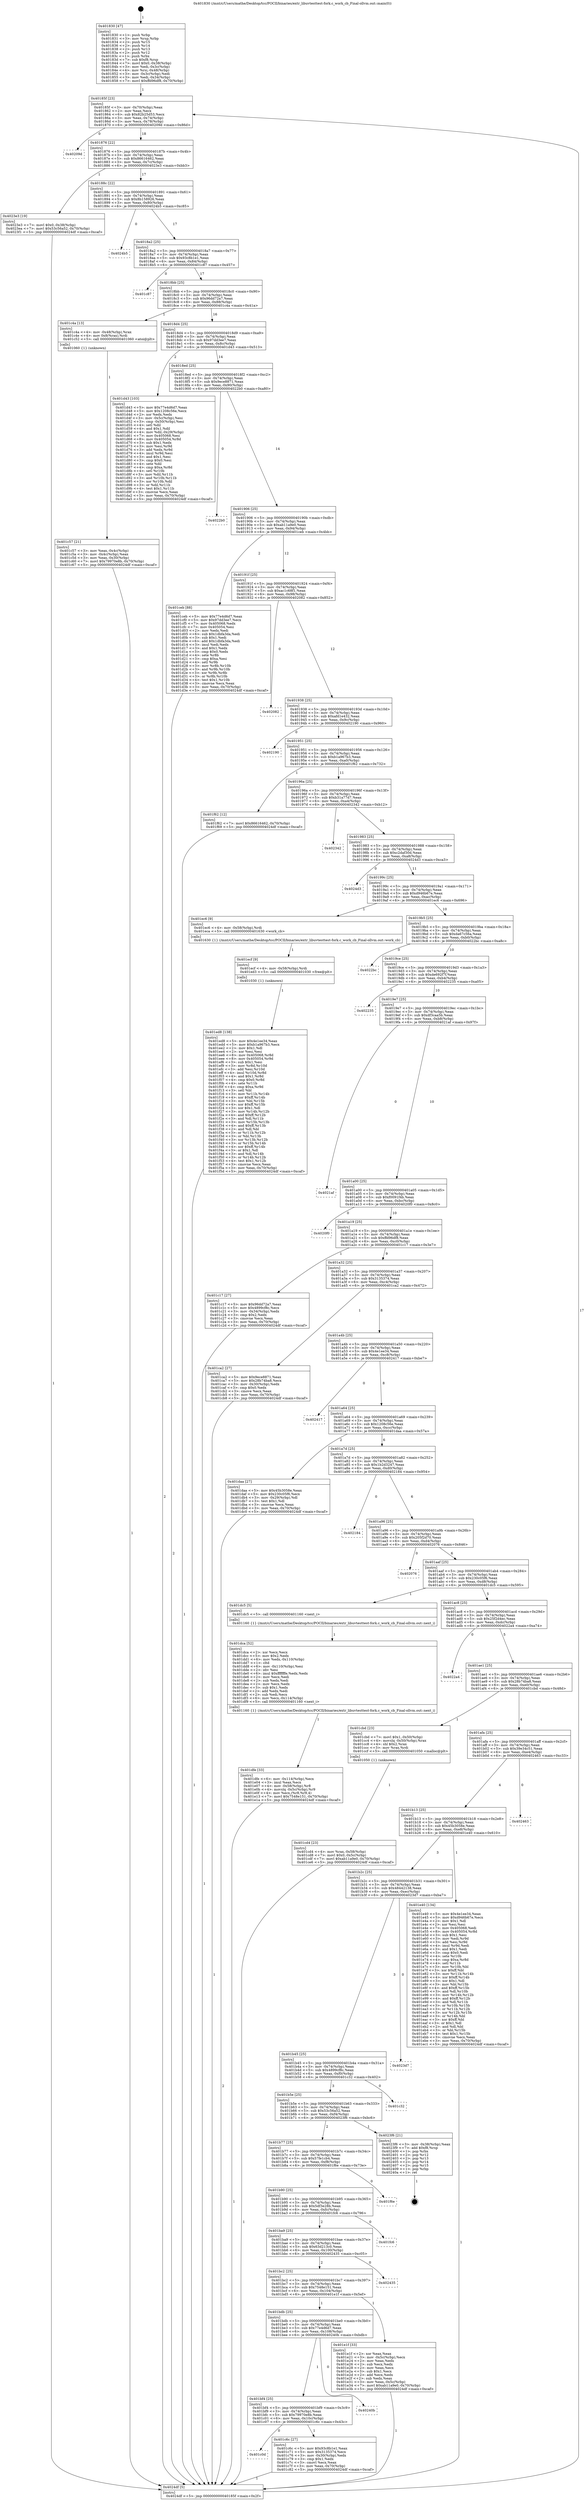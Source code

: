 digraph "0x401830" {
  label = "0x401830 (/mnt/c/Users/mathe/Desktop/tcc/POCII/binaries/extr_libuvtesttest-fork.c_work_cb_Final-ollvm.out::main(0))"
  labelloc = "t"
  node[shape=record]

  Entry [label="",width=0.3,height=0.3,shape=circle,fillcolor=black,style=filled]
  "0x40185f" [label="{
     0x40185f [23]\l
     | [instrs]\l
     &nbsp;&nbsp;0x40185f \<+3\>: mov -0x70(%rbp),%eax\l
     &nbsp;&nbsp;0x401862 \<+2\>: mov %eax,%ecx\l
     &nbsp;&nbsp;0x401864 \<+6\>: sub $0x82b25d53,%ecx\l
     &nbsp;&nbsp;0x40186a \<+3\>: mov %eax,-0x74(%rbp)\l
     &nbsp;&nbsp;0x40186d \<+3\>: mov %ecx,-0x78(%rbp)\l
     &nbsp;&nbsp;0x401870 \<+6\>: je 000000000040209d \<main+0x86d\>\l
  }"]
  "0x40209d" [label="{
     0x40209d\l
  }", style=dashed]
  "0x401876" [label="{
     0x401876 [22]\l
     | [instrs]\l
     &nbsp;&nbsp;0x401876 \<+5\>: jmp 000000000040187b \<main+0x4b\>\l
     &nbsp;&nbsp;0x40187b \<+3\>: mov -0x74(%rbp),%eax\l
     &nbsp;&nbsp;0x40187e \<+5\>: sub $0x86616462,%eax\l
     &nbsp;&nbsp;0x401883 \<+3\>: mov %eax,-0x7c(%rbp)\l
     &nbsp;&nbsp;0x401886 \<+6\>: je 00000000004023e3 \<main+0xbb3\>\l
  }"]
  Exit [label="",width=0.3,height=0.3,shape=circle,fillcolor=black,style=filled,peripheries=2]
  "0x4023e3" [label="{
     0x4023e3 [19]\l
     | [instrs]\l
     &nbsp;&nbsp;0x4023e3 \<+7\>: movl $0x0,-0x38(%rbp)\l
     &nbsp;&nbsp;0x4023ea \<+7\>: movl $0x53c56a52,-0x70(%rbp)\l
     &nbsp;&nbsp;0x4023f1 \<+5\>: jmp 00000000004024df \<main+0xcaf\>\l
  }"]
  "0x40188c" [label="{
     0x40188c [22]\l
     | [instrs]\l
     &nbsp;&nbsp;0x40188c \<+5\>: jmp 0000000000401891 \<main+0x61\>\l
     &nbsp;&nbsp;0x401891 \<+3\>: mov -0x74(%rbp),%eax\l
     &nbsp;&nbsp;0x401894 \<+5\>: sub $0x8b158926,%eax\l
     &nbsp;&nbsp;0x401899 \<+3\>: mov %eax,-0x80(%rbp)\l
     &nbsp;&nbsp;0x40189c \<+6\>: je 00000000004024b5 \<main+0xc85\>\l
  }"]
  "0x401ed8" [label="{
     0x401ed8 [138]\l
     | [instrs]\l
     &nbsp;&nbsp;0x401ed8 \<+5\>: mov $0x4e1ee34,%eax\l
     &nbsp;&nbsp;0x401edd \<+5\>: mov $0xb1a967b3,%ecx\l
     &nbsp;&nbsp;0x401ee2 \<+2\>: mov $0x1,%dl\l
     &nbsp;&nbsp;0x401ee4 \<+2\>: xor %esi,%esi\l
     &nbsp;&nbsp;0x401ee6 \<+8\>: mov 0x405068,%r8d\l
     &nbsp;&nbsp;0x401eee \<+8\>: mov 0x405054,%r9d\l
     &nbsp;&nbsp;0x401ef6 \<+3\>: sub $0x1,%esi\l
     &nbsp;&nbsp;0x401ef9 \<+3\>: mov %r8d,%r10d\l
     &nbsp;&nbsp;0x401efc \<+3\>: add %esi,%r10d\l
     &nbsp;&nbsp;0x401eff \<+4\>: imul %r10d,%r8d\l
     &nbsp;&nbsp;0x401f03 \<+4\>: and $0x1,%r8d\l
     &nbsp;&nbsp;0x401f07 \<+4\>: cmp $0x0,%r8d\l
     &nbsp;&nbsp;0x401f0b \<+4\>: sete %r11b\l
     &nbsp;&nbsp;0x401f0f \<+4\>: cmp $0xa,%r9d\l
     &nbsp;&nbsp;0x401f13 \<+3\>: setl %bl\l
     &nbsp;&nbsp;0x401f16 \<+3\>: mov %r11b,%r14b\l
     &nbsp;&nbsp;0x401f19 \<+4\>: xor $0xff,%r14b\l
     &nbsp;&nbsp;0x401f1d \<+3\>: mov %bl,%r15b\l
     &nbsp;&nbsp;0x401f20 \<+4\>: xor $0xff,%r15b\l
     &nbsp;&nbsp;0x401f24 \<+3\>: xor $0x1,%dl\l
     &nbsp;&nbsp;0x401f27 \<+3\>: mov %r14b,%r12b\l
     &nbsp;&nbsp;0x401f2a \<+4\>: and $0xff,%r12b\l
     &nbsp;&nbsp;0x401f2e \<+3\>: and %dl,%r11b\l
     &nbsp;&nbsp;0x401f31 \<+3\>: mov %r15b,%r13b\l
     &nbsp;&nbsp;0x401f34 \<+4\>: and $0xff,%r13b\l
     &nbsp;&nbsp;0x401f38 \<+2\>: and %dl,%bl\l
     &nbsp;&nbsp;0x401f3a \<+3\>: or %r11b,%r12b\l
     &nbsp;&nbsp;0x401f3d \<+3\>: or %bl,%r13b\l
     &nbsp;&nbsp;0x401f40 \<+3\>: xor %r13b,%r12b\l
     &nbsp;&nbsp;0x401f43 \<+3\>: or %r15b,%r14b\l
     &nbsp;&nbsp;0x401f46 \<+4\>: xor $0xff,%r14b\l
     &nbsp;&nbsp;0x401f4a \<+3\>: or $0x1,%dl\l
     &nbsp;&nbsp;0x401f4d \<+3\>: and %dl,%r14b\l
     &nbsp;&nbsp;0x401f50 \<+3\>: or %r14b,%r12b\l
     &nbsp;&nbsp;0x401f53 \<+4\>: test $0x1,%r12b\l
     &nbsp;&nbsp;0x401f57 \<+3\>: cmovne %ecx,%eax\l
     &nbsp;&nbsp;0x401f5a \<+3\>: mov %eax,-0x70(%rbp)\l
     &nbsp;&nbsp;0x401f5d \<+5\>: jmp 00000000004024df \<main+0xcaf\>\l
  }"]
  "0x4024b5" [label="{
     0x4024b5\l
  }", style=dashed]
  "0x4018a2" [label="{
     0x4018a2 [25]\l
     | [instrs]\l
     &nbsp;&nbsp;0x4018a2 \<+5\>: jmp 00000000004018a7 \<main+0x77\>\l
     &nbsp;&nbsp;0x4018a7 \<+3\>: mov -0x74(%rbp),%eax\l
     &nbsp;&nbsp;0x4018aa \<+5\>: sub $0x93c8b1e1,%eax\l
     &nbsp;&nbsp;0x4018af \<+6\>: mov %eax,-0x84(%rbp)\l
     &nbsp;&nbsp;0x4018b5 \<+6\>: je 0000000000401c87 \<main+0x457\>\l
  }"]
  "0x401ecf" [label="{
     0x401ecf [9]\l
     | [instrs]\l
     &nbsp;&nbsp;0x401ecf \<+4\>: mov -0x58(%rbp),%rdi\l
     &nbsp;&nbsp;0x401ed3 \<+5\>: call 0000000000401030 \<free@plt\>\l
     | [calls]\l
     &nbsp;&nbsp;0x401030 \{1\} (unknown)\l
  }"]
  "0x401c87" [label="{
     0x401c87\l
  }", style=dashed]
  "0x4018bb" [label="{
     0x4018bb [25]\l
     | [instrs]\l
     &nbsp;&nbsp;0x4018bb \<+5\>: jmp 00000000004018c0 \<main+0x90\>\l
     &nbsp;&nbsp;0x4018c0 \<+3\>: mov -0x74(%rbp),%eax\l
     &nbsp;&nbsp;0x4018c3 \<+5\>: sub $0x96dd72a7,%eax\l
     &nbsp;&nbsp;0x4018c8 \<+6\>: mov %eax,-0x88(%rbp)\l
     &nbsp;&nbsp;0x4018ce \<+6\>: je 0000000000401c4a \<main+0x41a\>\l
  }"]
  "0x401dfe" [label="{
     0x401dfe [33]\l
     | [instrs]\l
     &nbsp;&nbsp;0x401dfe \<+6\>: mov -0x114(%rbp),%ecx\l
     &nbsp;&nbsp;0x401e04 \<+3\>: imul %eax,%ecx\l
     &nbsp;&nbsp;0x401e07 \<+4\>: mov -0x58(%rbp),%r8\l
     &nbsp;&nbsp;0x401e0b \<+4\>: movslq -0x5c(%rbp),%r9\l
     &nbsp;&nbsp;0x401e0f \<+4\>: mov %ecx,(%r8,%r9,4)\l
     &nbsp;&nbsp;0x401e13 \<+7\>: movl $0x7548e151,-0x70(%rbp)\l
     &nbsp;&nbsp;0x401e1a \<+5\>: jmp 00000000004024df \<main+0xcaf\>\l
  }"]
  "0x401c4a" [label="{
     0x401c4a [13]\l
     | [instrs]\l
     &nbsp;&nbsp;0x401c4a \<+4\>: mov -0x48(%rbp),%rax\l
     &nbsp;&nbsp;0x401c4e \<+4\>: mov 0x8(%rax),%rdi\l
     &nbsp;&nbsp;0x401c52 \<+5\>: call 0000000000401060 \<atoi@plt\>\l
     | [calls]\l
     &nbsp;&nbsp;0x401060 \{1\} (unknown)\l
  }"]
  "0x4018d4" [label="{
     0x4018d4 [25]\l
     | [instrs]\l
     &nbsp;&nbsp;0x4018d4 \<+5\>: jmp 00000000004018d9 \<main+0xa9\>\l
     &nbsp;&nbsp;0x4018d9 \<+3\>: mov -0x74(%rbp),%eax\l
     &nbsp;&nbsp;0x4018dc \<+5\>: sub $0x97dd3ee7,%eax\l
     &nbsp;&nbsp;0x4018e1 \<+6\>: mov %eax,-0x8c(%rbp)\l
     &nbsp;&nbsp;0x4018e7 \<+6\>: je 0000000000401d43 \<main+0x513\>\l
  }"]
  "0x401dca" [label="{
     0x401dca [52]\l
     | [instrs]\l
     &nbsp;&nbsp;0x401dca \<+2\>: xor %ecx,%ecx\l
     &nbsp;&nbsp;0x401dcc \<+5\>: mov $0x2,%edx\l
     &nbsp;&nbsp;0x401dd1 \<+6\>: mov %edx,-0x110(%rbp)\l
     &nbsp;&nbsp;0x401dd7 \<+1\>: cltd\l
     &nbsp;&nbsp;0x401dd8 \<+6\>: mov -0x110(%rbp),%esi\l
     &nbsp;&nbsp;0x401dde \<+2\>: idiv %esi\l
     &nbsp;&nbsp;0x401de0 \<+6\>: imul $0xfffffffe,%edx,%edx\l
     &nbsp;&nbsp;0x401de6 \<+2\>: mov %ecx,%edi\l
     &nbsp;&nbsp;0x401de8 \<+2\>: sub %edx,%edi\l
     &nbsp;&nbsp;0x401dea \<+2\>: mov %ecx,%edx\l
     &nbsp;&nbsp;0x401dec \<+3\>: sub $0x1,%edx\l
     &nbsp;&nbsp;0x401def \<+2\>: add %edx,%edi\l
     &nbsp;&nbsp;0x401df1 \<+2\>: sub %edi,%ecx\l
     &nbsp;&nbsp;0x401df3 \<+6\>: mov %ecx,-0x114(%rbp)\l
     &nbsp;&nbsp;0x401df9 \<+5\>: call 0000000000401160 \<next_i\>\l
     | [calls]\l
     &nbsp;&nbsp;0x401160 \{1\} (/mnt/c/Users/mathe/Desktop/tcc/POCII/binaries/extr_libuvtesttest-fork.c_work_cb_Final-ollvm.out::next_i)\l
  }"]
  "0x401d43" [label="{
     0x401d43 [103]\l
     | [instrs]\l
     &nbsp;&nbsp;0x401d43 \<+5\>: mov $0x77e4d6d7,%eax\l
     &nbsp;&nbsp;0x401d48 \<+5\>: mov $0x1208c56e,%ecx\l
     &nbsp;&nbsp;0x401d4d \<+2\>: xor %edx,%edx\l
     &nbsp;&nbsp;0x401d4f \<+3\>: mov -0x5c(%rbp),%esi\l
     &nbsp;&nbsp;0x401d52 \<+3\>: cmp -0x50(%rbp),%esi\l
     &nbsp;&nbsp;0x401d55 \<+4\>: setl %dil\l
     &nbsp;&nbsp;0x401d59 \<+4\>: and $0x1,%dil\l
     &nbsp;&nbsp;0x401d5d \<+4\>: mov %dil,-0x29(%rbp)\l
     &nbsp;&nbsp;0x401d61 \<+7\>: mov 0x405068,%esi\l
     &nbsp;&nbsp;0x401d68 \<+8\>: mov 0x405054,%r8d\l
     &nbsp;&nbsp;0x401d70 \<+3\>: sub $0x1,%edx\l
     &nbsp;&nbsp;0x401d73 \<+3\>: mov %esi,%r9d\l
     &nbsp;&nbsp;0x401d76 \<+3\>: add %edx,%r9d\l
     &nbsp;&nbsp;0x401d79 \<+4\>: imul %r9d,%esi\l
     &nbsp;&nbsp;0x401d7d \<+3\>: and $0x1,%esi\l
     &nbsp;&nbsp;0x401d80 \<+3\>: cmp $0x0,%esi\l
     &nbsp;&nbsp;0x401d83 \<+4\>: sete %dil\l
     &nbsp;&nbsp;0x401d87 \<+4\>: cmp $0xa,%r8d\l
     &nbsp;&nbsp;0x401d8b \<+4\>: setl %r10b\l
     &nbsp;&nbsp;0x401d8f \<+3\>: mov %dil,%r11b\l
     &nbsp;&nbsp;0x401d92 \<+3\>: and %r10b,%r11b\l
     &nbsp;&nbsp;0x401d95 \<+3\>: xor %r10b,%dil\l
     &nbsp;&nbsp;0x401d98 \<+3\>: or %dil,%r11b\l
     &nbsp;&nbsp;0x401d9b \<+4\>: test $0x1,%r11b\l
     &nbsp;&nbsp;0x401d9f \<+3\>: cmovne %ecx,%eax\l
     &nbsp;&nbsp;0x401da2 \<+3\>: mov %eax,-0x70(%rbp)\l
     &nbsp;&nbsp;0x401da5 \<+5\>: jmp 00000000004024df \<main+0xcaf\>\l
  }"]
  "0x4018ed" [label="{
     0x4018ed [25]\l
     | [instrs]\l
     &nbsp;&nbsp;0x4018ed \<+5\>: jmp 00000000004018f2 \<main+0xc2\>\l
     &nbsp;&nbsp;0x4018f2 \<+3\>: mov -0x74(%rbp),%eax\l
     &nbsp;&nbsp;0x4018f5 \<+5\>: sub $0x9ece8871,%eax\l
     &nbsp;&nbsp;0x4018fa \<+6\>: mov %eax,-0x90(%rbp)\l
     &nbsp;&nbsp;0x401900 \<+6\>: je 00000000004022b0 \<main+0xa80\>\l
  }"]
  "0x401cd4" [label="{
     0x401cd4 [23]\l
     | [instrs]\l
     &nbsp;&nbsp;0x401cd4 \<+4\>: mov %rax,-0x58(%rbp)\l
     &nbsp;&nbsp;0x401cd8 \<+7\>: movl $0x0,-0x5c(%rbp)\l
     &nbsp;&nbsp;0x401cdf \<+7\>: movl $0xab11a9e0,-0x70(%rbp)\l
     &nbsp;&nbsp;0x401ce6 \<+5\>: jmp 00000000004024df \<main+0xcaf\>\l
  }"]
  "0x4022b0" [label="{
     0x4022b0\l
  }", style=dashed]
  "0x401906" [label="{
     0x401906 [25]\l
     | [instrs]\l
     &nbsp;&nbsp;0x401906 \<+5\>: jmp 000000000040190b \<main+0xdb\>\l
     &nbsp;&nbsp;0x40190b \<+3\>: mov -0x74(%rbp),%eax\l
     &nbsp;&nbsp;0x40190e \<+5\>: sub $0xab11a9e0,%eax\l
     &nbsp;&nbsp;0x401913 \<+6\>: mov %eax,-0x94(%rbp)\l
     &nbsp;&nbsp;0x401919 \<+6\>: je 0000000000401ceb \<main+0x4bb\>\l
  }"]
  "0x401c0d" [label="{
     0x401c0d\l
  }", style=dashed]
  "0x401ceb" [label="{
     0x401ceb [88]\l
     | [instrs]\l
     &nbsp;&nbsp;0x401ceb \<+5\>: mov $0x77e4d6d7,%eax\l
     &nbsp;&nbsp;0x401cf0 \<+5\>: mov $0x97dd3ee7,%ecx\l
     &nbsp;&nbsp;0x401cf5 \<+7\>: mov 0x405068,%edx\l
     &nbsp;&nbsp;0x401cfc \<+7\>: mov 0x405054,%esi\l
     &nbsp;&nbsp;0x401d03 \<+2\>: mov %edx,%edi\l
     &nbsp;&nbsp;0x401d05 \<+6\>: sub $0x1dbfa3da,%edi\l
     &nbsp;&nbsp;0x401d0b \<+3\>: sub $0x1,%edi\l
     &nbsp;&nbsp;0x401d0e \<+6\>: add $0x1dbfa3da,%edi\l
     &nbsp;&nbsp;0x401d14 \<+3\>: imul %edi,%edx\l
     &nbsp;&nbsp;0x401d17 \<+3\>: and $0x1,%edx\l
     &nbsp;&nbsp;0x401d1a \<+3\>: cmp $0x0,%edx\l
     &nbsp;&nbsp;0x401d1d \<+4\>: sete %r8b\l
     &nbsp;&nbsp;0x401d21 \<+3\>: cmp $0xa,%esi\l
     &nbsp;&nbsp;0x401d24 \<+4\>: setl %r9b\l
     &nbsp;&nbsp;0x401d28 \<+3\>: mov %r8b,%r10b\l
     &nbsp;&nbsp;0x401d2b \<+3\>: and %r9b,%r10b\l
     &nbsp;&nbsp;0x401d2e \<+3\>: xor %r9b,%r8b\l
     &nbsp;&nbsp;0x401d31 \<+3\>: or %r8b,%r10b\l
     &nbsp;&nbsp;0x401d34 \<+4\>: test $0x1,%r10b\l
     &nbsp;&nbsp;0x401d38 \<+3\>: cmovne %ecx,%eax\l
     &nbsp;&nbsp;0x401d3b \<+3\>: mov %eax,-0x70(%rbp)\l
     &nbsp;&nbsp;0x401d3e \<+5\>: jmp 00000000004024df \<main+0xcaf\>\l
  }"]
  "0x40191f" [label="{
     0x40191f [25]\l
     | [instrs]\l
     &nbsp;&nbsp;0x40191f \<+5\>: jmp 0000000000401924 \<main+0xf4\>\l
     &nbsp;&nbsp;0x401924 \<+3\>: mov -0x74(%rbp),%eax\l
     &nbsp;&nbsp;0x401927 \<+5\>: sub $0xac1c68f1,%eax\l
     &nbsp;&nbsp;0x40192c \<+6\>: mov %eax,-0x98(%rbp)\l
     &nbsp;&nbsp;0x401932 \<+6\>: je 0000000000402082 \<main+0x852\>\l
  }"]
  "0x401c6c" [label="{
     0x401c6c [27]\l
     | [instrs]\l
     &nbsp;&nbsp;0x401c6c \<+5\>: mov $0x93c8b1e1,%eax\l
     &nbsp;&nbsp;0x401c71 \<+5\>: mov $0x3135374,%ecx\l
     &nbsp;&nbsp;0x401c76 \<+3\>: mov -0x30(%rbp),%edx\l
     &nbsp;&nbsp;0x401c79 \<+3\>: cmp $0x1,%edx\l
     &nbsp;&nbsp;0x401c7c \<+3\>: cmovl %ecx,%eax\l
     &nbsp;&nbsp;0x401c7f \<+3\>: mov %eax,-0x70(%rbp)\l
     &nbsp;&nbsp;0x401c82 \<+5\>: jmp 00000000004024df \<main+0xcaf\>\l
  }"]
  "0x402082" [label="{
     0x402082\l
  }", style=dashed]
  "0x401938" [label="{
     0x401938 [25]\l
     | [instrs]\l
     &nbsp;&nbsp;0x401938 \<+5\>: jmp 000000000040193d \<main+0x10d\>\l
     &nbsp;&nbsp;0x40193d \<+3\>: mov -0x74(%rbp),%eax\l
     &nbsp;&nbsp;0x401940 \<+5\>: sub $0xafd1e432,%eax\l
     &nbsp;&nbsp;0x401945 \<+6\>: mov %eax,-0x9c(%rbp)\l
     &nbsp;&nbsp;0x40194b \<+6\>: je 0000000000402190 \<main+0x960\>\l
  }"]
  "0x401bf4" [label="{
     0x401bf4 [25]\l
     | [instrs]\l
     &nbsp;&nbsp;0x401bf4 \<+5\>: jmp 0000000000401bf9 \<main+0x3c9\>\l
     &nbsp;&nbsp;0x401bf9 \<+3\>: mov -0x74(%rbp),%eax\l
     &nbsp;&nbsp;0x401bfc \<+5\>: sub $0x79970e8b,%eax\l
     &nbsp;&nbsp;0x401c01 \<+6\>: mov %eax,-0x10c(%rbp)\l
     &nbsp;&nbsp;0x401c07 \<+6\>: je 0000000000401c6c \<main+0x43c\>\l
  }"]
  "0x402190" [label="{
     0x402190\l
  }", style=dashed]
  "0x401951" [label="{
     0x401951 [25]\l
     | [instrs]\l
     &nbsp;&nbsp;0x401951 \<+5\>: jmp 0000000000401956 \<main+0x126\>\l
     &nbsp;&nbsp;0x401956 \<+3\>: mov -0x74(%rbp),%eax\l
     &nbsp;&nbsp;0x401959 \<+5\>: sub $0xb1a967b3,%eax\l
     &nbsp;&nbsp;0x40195e \<+6\>: mov %eax,-0xa0(%rbp)\l
     &nbsp;&nbsp;0x401964 \<+6\>: je 0000000000401f62 \<main+0x732\>\l
  }"]
  "0x40240b" [label="{
     0x40240b\l
  }", style=dashed]
  "0x401f62" [label="{
     0x401f62 [12]\l
     | [instrs]\l
     &nbsp;&nbsp;0x401f62 \<+7\>: movl $0x86616462,-0x70(%rbp)\l
     &nbsp;&nbsp;0x401f69 \<+5\>: jmp 00000000004024df \<main+0xcaf\>\l
  }"]
  "0x40196a" [label="{
     0x40196a [25]\l
     | [instrs]\l
     &nbsp;&nbsp;0x40196a \<+5\>: jmp 000000000040196f \<main+0x13f\>\l
     &nbsp;&nbsp;0x40196f \<+3\>: mov -0x74(%rbp),%eax\l
     &nbsp;&nbsp;0x401972 \<+5\>: sub $0xb31a77d7,%eax\l
     &nbsp;&nbsp;0x401977 \<+6\>: mov %eax,-0xa4(%rbp)\l
     &nbsp;&nbsp;0x40197d \<+6\>: je 0000000000402342 \<main+0xb12\>\l
  }"]
  "0x401bdb" [label="{
     0x401bdb [25]\l
     | [instrs]\l
     &nbsp;&nbsp;0x401bdb \<+5\>: jmp 0000000000401be0 \<main+0x3b0\>\l
     &nbsp;&nbsp;0x401be0 \<+3\>: mov -0x74(%rbp),%eax\l
     &nbsp;&nbsp;0x401be3 \<+5\>: sub $0x77e4d6d7,%eax\l
     &nbsp;&nbsp;0x401be8 \<+6\>: mov %eax,-0x108(%rbp)\l
     &nbsp;&nbsp;0x401bee \<+6\>: je 000000000040240b \<main+0xbdb\>\l
  }"]
  "0x402342" [label="{
     0x402342\l
  }", style=dashed]
  "0x401983" [label="{
     0x401983 [25]\l
     | [instrs]\l
     &nbsp;&nbsp;0x401983 \<+5\>: jmp 0000000000401988 \<main+0x158\>\l
     &nbsp;&nbsp;0x401988 \<+3\>: mov -0x74(%rbp),%eax\l
     &nbsp;&nbsp;0x40198b \<+5\>: sub $0xc2daf30d,%eax\l
     &nbsp;&nbsp;0x401990 \<+6\>: mov %eax,-0xa8(%rbp)\l
     &nbsp;&nbsp;0x401996 \<+6\>: je 00000000004024d3 \<main+0xca3\>\l
  }"]
  "0x401e1f" [label="{
     0x401e1f [33]\l
     | [instrs]\l
     &nbsp;&nbsp;0x401e1f \<+2\>: xor %eax,%eax\l
     &nbsp;&nbsp;0x401e21 \<+3\>: mov -0x5c(%rbp),%ecx\l
     &nbsp;&nbsp;0x401e24 \<+2\>: mov %eax,%edx\l
     &nbsp;&nbsp;0x401e26 \<+2\>: sub %ecx,%edx\l
     &nbsp;&nbsp;0x401e28 \<+2\>: mov %eax,%ecx\l
     &nbsp;&nbsp;0x401e2a \<+3\>: sub $0x1,%ecx\l
     &nbsp;&nbsp;0x401e2d \<+2\>: add %ecx,%edx\l
     &nbsp;&nbsp;0x401e2f \<+2\>: sub %edx,%eax\l
     &nbsp;&nbsp;0x401e31 \<+3\>: mov %eax,-0x5c(%rbp)\l
     &nbsp;&nbsp;0x401e34 \<+7\>: movl $0xab11a9e0,-0x70(%rbp)\l
     &nbsp;&nbsp;0x401e3b \<+5\>: jmp 00000000004024df \<main+0xcaf\>\l
  }"]
  "0x4024d3" [label="{
     0x4024d3\l
  }", style=dashed]
  "0x40199c" [label="{
     0x40199c [25]\l
     | [instrs]\l
     &nbsp;&nbsp;0x40199c \<+5\>: jmp 00000000004019a1 \<main+0x171\>\l
     &nbsp;&nbsp;0x4019a1 \<+3\>: mov -0x74(%rbp),%eax\l
     &nbsp;&nbsp;0x4019a4 \<+5\>: sub $0xd946b67e,%eax\l
     &nbsp;&nbsp;0x4019a9 \<+6\>: mov %eax,-0xac(%rbp)\l
     &nbsp;&nbsp;0x4019af \<+6\>: je 0000000000401ec6 \<main+0x696\>\l
  }"]
  "0x401bc2" [label="{
     0x401bc2 [25]\l
     | [instrs]\l
     &nbsp;&nbsp;0x401bc2 \<+5\>: jmp 0000000000401bc7 \<main+0x397\>\l
     &nbsp;&nbsp;0x401bc7 \<+3\>: mov -0x74(%rbp),%eax\l
     &nbsp;&nbsp;0x401bca \<+5\>: sub $0x7548e151,%eax\l
     &nbsp;&nbsp;0x401bcf \<+6\>: mov %eax,-0x104(%rbp)\l
     &nbsp;&nbsp;0x401bd5 \<+6\>: je 0000000000401e1f \<main+0x5ef\>\l
  }"]
  "0x401ec6" [label="{
     0x401ec6 [9]\l
     | [instrs]\l
     &nbsp;&nbsp;0x401ec6 \<+4\>: mov -0x58(%rbp),%rdi\l
     &nbsp;&nbsp;0x401eca \<+5\>: call 0000000000401630 \<work_cb\>\l
     | [calls]\l
     &nbsp;&nbsp;0x401630 \{1\} (/mnt/c/Users/mathe/Desktop/tcc/POCII/binaries/extr_libuvtesttest-fork.c_work_cb_Final-ollvm.out::work_cb)\l
  }"]
  "0x4019b5" [label="{
     0x4019b5 [25]\l
     | [instrs]\l
     &nbsp;&nbsp;0x4019b5 \<+5\>: jmp 00000000004019ba \<main+0x18a\>\l
     &nbsp;&nbsp;0x4019ba \<+3\>: mov -0x74(%rbp),%eax\l
     &nbsp;&nbsp;0x4019bd \<+5\>: sub $0xda67c56a,%eax\l
     &nbsp;&nbsp;0x4019c2 \<+6\>: mov %eax,-0xb0(%rbp)\l
     &nbsp;&nbsp;0x4019c8 \<+6\>: je 00000000004022bc \<main+0xa8c\>\l
  }"]
  "0x402435" [label="{
     0x402435\l
  }", style=dashed]
  "0x4022bc" [label="{
     0x4022bc\l
  }", style=dashed]
  "0x4019ce" [label="{
     0x4019ce [25]\l
     | [instrs]\l
     &nbsp;&nbsp;0x4019ce \<+5\>: jmp 00000000004019d3 \<main+0x1a3\>\l
     &nbsp;&nbsp;0x4019d3 \<+3\>: mov -0x74(%rbp),%eax\l
     &nbsp;&nbsp;0x4019d6 \<+5\>: sub $0xde692f7f,%eax\l
     &nbsp;&nbsp;0x4019db \<+6\>: mov %eax,-0xb4(%rbp)\l
     &nbsp;&nbsp;0x4019e1 \<+6\>: je 0000000000402235 \<main+0xa05\>\l
  }"]
  "0x401ba9" [label="{
     0x401ba9 [25]\l
     | [instrs]\l
     &nbsp;&nbsp;0x401ba9 \<+5\>: jmp 0000000000401bae \<main+0x37e\>\l
     &nbsp;&nbsp;0x401bae \<+3\>: mov -0x74(%rbp),%eax\l
     &nbsp;&nbsp;0x401bb1 \<+5\>: sub $0x63d213c0,%eax\l
     &nbsp;&nbsp;0x401bb6 \<+6\>: mov %eax,-0x100(%rbp)\l
     &nbsp;&nbsp;0x401bbc \<+6\>: je 0000000000402435 \<main+0xc05\>\l
  }"]
  "0x402235" [label="{
     0x402235\l
  }", style=dashed]
  "0x4019e7" [label="{
     0x4019e7 [25]\l
     | [instrs]\l
     &nbsp;&nbsp;0x4019e7 \<+5\>: jmp 00000000004019ec \<main+0x1bc\>\l
     &nbsp;&nbsp;0x4019ec \<+3\>: mov -0x74(%rbp),%eax\l
     &nbsp;&nbsp;0x4019ef \<+5\>: sub $0xdf3caa5b,%eax\l
     &nbsp;&nbsp;0x4019f4 \<+6\>: mov %eax,-0xb8(%rbp)\l
     &nbsp;&nbsp;0x4019fa \<+6\>: je 00000000004021af \<main+0x97f\>\l
  }"]
  "0x401fc6" [label="{
     0x401fc6\l
  }", style=dashed]
  "0x4021af" [label="{
     0x4021af\l
  }", style=dashed]
  "0x401a00" [label="{
     0x401a00 [25]\l
     | [instrs]\l
     &nbsp;&nbsp;0x401a00 \<+5\>: jmp 0000000000401a05 \<main+0x1d5\>\l
     &nbsp;&nbsp;0x401a05 \<+3\>: mov -0x74(%rbp),%eax\l
     &nbsp;&nbsp;0x401a08 \<+5\>: sub $0xf0091f4b,%eax\l
     &nbsp;&nbsp;0x401a0d \<+6\>: mov %eax,-0xbc(%rbp)\l
     &nbsp;&nbsp;0x401a13 \<+6\>: je 00000000004020f0 \<main+0x8c0\>\l
  }"]
  "0x401b90" [label="{
     0x401b90 [25]\l
     | [instrs]\l
     &nbsp;&nbsp;0x401b90 \<+5\>: jmp 0000000000401b95 \<main+0x365\>\l
     &nbsp;&nbsp;0x401b95 \<+3\>: mov -0x74(%rbp),%eax\l
     &nbsp;&nbsp;0x401b98 \<+5\>: sub $0x5df3e28b,%eax\l
     &nbsp;&nbsp;0x401b9d \<+6\>: mov %eax,-0xfc(%rbp)\l
     &nbsp;&nbsp;0x401ba3 \<+6\>: je 0000000000401fc6 \<main+0x796\>\l
  }"]
  "0x4020f0" [label="{
     0x4020f0\l
  }", style=dashed]
  "0x401a19" [label="{
     0x401a19 [25]\l
     | [instrs]\l
     &nbsp;&nbsp;0x401a19 \<+5\>: jmp 0000000000401a1e \<main+0x1ee\>\l
     &nbsp;&nbsp;0x401a1e \<+3\>: mov -0x74(%rbp),%eax\l
     &nbsp;&nbsp;0x401a21 \<+5\>: sub $0xffd96df8,%eax\l
     &nbsp;&nbsp;0x401a26 \<+6\>: mov %eax,-0xc0(%rbp)\l
     &nbsp;&nbsp;0x401a2c \<+6\>: je 0000000000401c17 \<main+0x3e7\>\l
  }"]
  "0x401f6e" [label="{
     0x401f6e\l
  }", style=dashed]
  "0x401c17" [label="{
     0x401c17 [27]\l
     | [instrs]\l
     &nbsp;&nbsp;0x401c17 \<+5\>: mov $0x96dd72a7,%eax\l
     &nbsp;&nbsp;0x401c1c \<+5\>: mov $0x4899cf8c,%ecx\l
     &nbsp;&nbsp;0x401c21 \<+3\>: mov -0x34(%rbp),%edx\l
     &nbsp;&nbsp;0x401c24 \<+3\>: cmp $0x2,%edx\l
     &nbsp;&nbsp;0x401c27 \<+3\>: cmovne %ecx,%eax\l
     &nbsp;&nbsp;0x401c2a \<+3\>: mov %eax,-0x70(%rbp)\l
     &nbsp;&nbsp;0x401c2d \<+5\>: jmp 00000000004024df \<main+0xcaf\>\l
  }"]
  "0x401a32" [label="{
     0x401a32 [25]\l
     | [instrs]\l
     &nbsp;&nbsp;0x401a32 \<+5\>: jmp 0000000000401a37 \<main+0x207\>\l
     &nbsp;&nbsp;0x401a37 \<+3\>: mov -0x74(%rbp),%eax\l
     &nbsp;&nbsp;0x401a3a \<+5\>: sub $0x3135374,%eax\l
     &nbsp;&nbsp;0x401a3f \<+6\>: mov %eax,-0xc4(%rbp)\l
     &nbsp;&nbsp;0x401a45 \<+6\>: je 0000000000401ca2 \<main+0x472\>\l
  }"]
  "0x4024df" [label="{
     0x4024df [5]\l
     | [instrs]\l
     &nbsp;&nbsp;0x4024df \<+5\>: jmp 000000000040185f \<main+0x2f\>\l
  }"]
  "0x401830" [label="{
     0x401830 [47]\l
     | [instrs]\l
     &nbsp;&nbsp;0x401830 \<+1\>: push %rbp\l
     &nbsp;&nbsp;0x401831 \<+3\>: mov %rsp,%rbp\l
     &nbsp;&nbsp;0x401834 \<+2\>: push %r15\l
     &nbsp;&nbsp;0x401836 \<+2\>: push %r14\l
     &nbsp;&nbsp;0x401838 \<+2\>: push %r13\l
     &nbsp;&nbsp;0x40183a \<+2\>: push %r12\l
     &nbsp;&nbsp;0x40183c \<+1\>: push %rbx\l
     &nbsp;&nbsp;0x40183d \<+7\>: sub $0xf8,%rsp\l
     &nbsp;&nbsp;0x401844 \<+7\>: movl $0x0,-0x38(%rbp)\l
     &nbsp;&nbsp;0x40184b \<+3\>: mov %edi,-0x3c(%rbp)\l
     &nbsp;&nbsp;0x40184e \<+4\>: mov %rsi,-0x48(%rbp)\l
     &nbsp;&nbsp;0x401852 \<+3\>: mov -0x3c(%rbp),%edi\l
     &nbsp;&nbsp;0x401855 \<+3\>: mov %edi,-0x34(%rbp)\l
     &nbsp;&nbsp;0x401858 \<+7\>: movl $0xffd96df8,-0x70(%rbp)\l
  }"]
  "0x401c57" [label="{
     0x401c57 [21]\l
     | [instrs]\l
     &nbsp;&nbsp;0x401c57 \<+3\>: mov %eax,-0x4c(%rbp)\l
     &nbsp;&nbsp;0x401c5a \<+3\>: mov -0x4c(%rbp),%eax\l
     &nbsp;&nbsp;0x401c5d \<+3\>: mov %eax,-0x30(%rbp)\l
     &nbsp;&nbsp;0x401c60 \<+7\>: movl $0x79970e8b,-0x70(%rbp)\l
     &nbsp;&nbsp;0x401c67 \<+5\>: jmp 00000000004024df \<main+0xcaf\>\l
  }"]
  "0x401b77" [label="{
     0x401b77 [25]\l
     | [instrs]\l
     &nbsp;&nbsp;0x401b77 \<+5\>: jmp 0000000000401b7c \<main+0x34c\>\l
     &nbsp;&nbsp;0x401b7c \<+3\>: mov -0x74(%rbp),%eax\l
     &nbsp;&nbsp;0x401b7f \<+5\>: sub $0x57fe1cb4,%eax\l
     &nbsp;&nbsp;0x401b84 \<+6\>: mov %eax,-0xf8(%rbp)\l
     &nbsp;&nbsp;0x401b8a \<+6\>: je 0000000000401f6e \<main+0x73e\>\l
  }"]
  "0x401ca2" [label="{
     0x401ca2 [27]\l
     | [instrs]\l
     &nbsp;&nbsp;0x401ca2 \<+5\>: mov $0x9ece8871,%eax\l
     &nbsp;&nbsp;0x401ca7 \<+5\>: mov $0x28b74ba8,%ecx\l
     &nbsp;&nbsp;0x401cac \<+3\>: mov -0x30(%rbp),%edx\l
     &nbsp;&nbsp;0x401caf \<+3\>: cmp $0x0,%edx\l
     &nbsp;&nbsp;0x401cb2 \<+3\>: cmove %ecx,%eax\l
     &nbsp;&nbsp;0x401cb5 \<+3\>: mov %eax,-0x70(%rbp)\l
     &nbsp;&nbsp;0x401cb8 \<+5\>: jmp 00000000004024df \<main+0xcaf\>\l
  }"]
  "0x401a4b" [label="{
     0x401a4b [25]\l
     | [instrs]\l
     &nbsp;&nbsp;0x401a4b \<+5\>: jmp 0000000000401a50 \<main+0x220\>\l
     &nbsp;&nbsp;0x401a50 \<+3\>: mov -0x74(%rbp),%eax\l
     &nbsp;&nbsp;0x401a53 \<+5\>: sub $0x4e1ee34,%eax\l
     &nbsp;&nbsp;0x401a58 \<+6\>: mov %eax,-0xc8(%rbp)\l
     &nbsp;&nbsp;0x401a5e \<+6\>: je 0000000000402417 \<main+0xbe7\>\l
  }"]
  "0x4023f6" [label="{
     0x4023f6 [21]\l
     | [instrs]\l
     &nbsp;&nbsp;0x4023f6 \<+3\>: mov -0x38(%rbp),%eax\l
     &nbsp;&nbsp;0x4023f9 \<+7\>: add $0xf8,%rsp\l
     &nbsp;&nbsp;0x402400 \<+1\>: pop %rbx\l
     &nbsp;&nbsp;0x402401 \<+2\>: pop %r12\l
     &nbsp;&nbsp;0x402403 \<+2\>: pop %r13\l
     &nbsp;&nbsp;0x402405 \<+2\>: pop %r14\l
     &nbsp;&nbsp;0x402407 \<+2\>: pop %r15\l
     &nbsp;&nbsp;0x402409 \<+1\>: pop %rbp\l
     &nbsp;&nbsp;0x40240a \<+1\>: ret\l
  }"]
  "0x402417" [label="{
     0x402417\l
  }", style=dashed]
  "0x401a64" [label="{
     0x401a64 [25]\l
     | [instrs]\l
     &nbsp;&nbsp;0x401a64 \<+5\>: jmp 0000000000401a69 \<main+0x239\>\l
     &nbsp;&nbsp;0x401a69 \<+3\>: mov -0x74(%rbp),%eax\l
     &nbsp;&nbsp;0x401a6c \<+5\>: sub $0x1208c56e,%eax\l
     &nbsp;&nbsp;0x401a71 \<+6\>: mov %eax,-0xcc(%rbp)\l
     &nbsp;&nbsp;0x401a77 \<+6\>: je 0000000000401daa \<main+0x57a\>\l
  }"]
  "0x401b5e" [label="{
     0x401b5e [25]\l
     | [instrs]\l
     &nbsp;&nbsp;0x401b5e \<+5\>: jmp 0000000000401b63 \<main+0x333\>\l
     &nbsp;&nbsp;0x401b63 \<+3\>: mov -0x74(%rbp),%eax\l
     &nbsp;&nbsp;0x401b66 \<+5\>: sub $0x53c56a52,%eax\l
     &nbsp;&nbsp;0x401b6b \<+6\>: mov %eax,-0xf4(%rbp)\l
     &nbsp;&nbsp;0x401b71 \<+6\>: je 00000000004023f6 \<main+0xbc6\>\l
  }"]
  "0x401daa" [label="{
     0x401daa [27]\l
     | [instrs]\l
     &nbsp;&nbsp;0x401daa \<+5\>: mov $0x45b3058e,%eax\l
     &nbsp;&nbsp;0x401daf \<+5\>: mov $0x230c05f6,%ecx\l
     &nbsp;&nbsp;0x401db4 \<+3\>: mov -0x29(%rbp),%dl\l
     &nbsp;&nbsp;0x401db7 \<+3\>: test $0x1,%dl\l
     &nbsp;&nbsp;0x401dba \<+3\>: cmovne %ecx,%eax\l
     &nbsp;&nbsp;0x401dbd \<+3\>: mov %eax,-0x70(%rbp)\l
     &nbsp;&nbsp;0x401dc0 \<+5\>: jmp 00000000004024df \<main+0xcaf\>\l
  }"]
  "0x401a7d" [label="{
     0x401a7d [25]\l
     | [instrs]\l
     &nbsp;&nbsp;0x401a7d \<+5\>: jmp 0000000000401a82 \<main+0x252\>\l
     &nbsp;&nbsp;0x401a82 \<+3\>: mov -0x74(%rbp),%eax\l
     &nbsp;&nbsp;0x401a85 \<+5\>: sub $0x1b2d3247,%eax\l
     &nbsp;&nbsp;0x401a8a \<+6\>: mov %eax,-0xd0(%rbp)\l
     &nbsp;&nbsp;0x401a90 \<+6\>: je 0000000000402184 \<main+0x954\>\l
  }"]
  "0x401c32" [label="{
     0x401c32\l
  }", style=dashed]
  "0x402184" [label="{
     0x402184\l
  }", style=dashed]
  "0x401a96" [label="{
     0x401a96 [25]\l
     | [instrs]\l
     &nbsp;&nbsp;0x401a96 \<+5\>: jmp 0000000000401a9b \<main+0x26b\>\l
     &nbsp;&nbsp;0x401a9b \<+3\>: mov -0x74(%rbp),%eax\l
     &nbsp;&nbsp;0x401a9e \<+5\>: sub $0x205f2d70,%eax\l
     &nbsp;&nbsp;0x401aa3 \<+6\>: mov %eax,-0xd4(%rbp)\l
     &nbsp;&nbsp;0x401aa9 \<+6\>: je 0000000000402076 \<main+0x846\>\l
  }"]
  "0x401b45" [label="{
     0x401b45 [25]\l
     | [instrs]\l
     &nbsp;&nbsp;0x401b45 \<+5\>: jmp 0000000000401b4a \<main+0x31a\>\l
     &nbsp;&nbsp;0x401b4a \<+3\>: mov -0x74(%rbp),%eax\l
     &nbsp;&nbsp;0x401b4d \<+5\>: sub $0x4899cf8c,%eax\l
     &nbsp;&nbsp;0x401b52 \<+6\>: mov %eax,-0xf0(%rbp)\l
     &nbsp;&nbsp;0x401b58 \<+6\>: je 0000000000401c32 \<main+0x402\>\l
  }"]
  "0x402076" [label="{
     0x402076\l
  }", style=dashed]
  "0x401aaf" [label="{
     0x401aaf [25]\l
     | [instrs]\l
     &nbsp;&nbsp;0x401aaf \<+5\>: jmp 0000000000401ab4 \<main+0x284\>\l
     &nbsp;&nbsp;0x401ab4 \<+3\>: mov -0x74(%rbp),%eax\l
     &nbsp;&nbsp;0x401ab7 \<+5\>: sub $0x230c05f6,%eax\l
     &nbsp;&nbsp;0x401abc \<+6\>: mov %eax,-0xd8(%rbp)\l
     &nbsp;&nbsp;0x401ac2 \<+6\>: je 0000000000401dc5 \<main+0x595\>\l
  }"]
  "0x4023d7" [label="{
     0x4023d7\l
  }", style=dashed]
  "0x401dc5" [label="{
     0x401dc5 [5]\l
     | [instrs]\l
     &nbsp;&nbsp;0x401dc5 \<+5\>: call 0000000000401160 \<next_i\>\l
     | [calls]\l
     &nbsp;&nbsp;0x401160 \{1\} (/mnt/c/Users/mathe/Desktop/tcc/POCII/binaries/extr_libuvtesttest-fork.c_work_cb_Final-ollvm.out::next_i)\l
  }"]
  "0x401ac8" [label="{
     0x401ac8 [25]\l
     | [instrs]\l
     &nbsp;&nbsp;0x401ac8 \<+5\>: jmp 0000000000401acd \<main+0x29d\>\l
     &nbsp;&nbsp;0x401acd \<+3\>: mov -0x74(%rbp),%eax\l
     &nbsp;&nbsp;0x401ad0 \<+5\>: sub $0x25f2d4ec,%eax\l
     &nbsp;&nbsp;0x401ad5 \<+6\>: mov %eax,-0xdc(%rbp)\l
     &nbsp;&nbsp;0x401adb \<+6\>: je 00000000004022a4 \<main+0xa74\>\l
  }"]
  "0x401b2c" [label="{
     0x401b2c [25]\l
     | [instrs]\l
     &nbsp;&nbsp;0x401b2c \<+5\>: jmp 0000000000401b31 \<main+0x301\>\l
     &nbsp;&nbsp;0x401b31 \<+3\>: mov -0x74(%rbp),%eax\l
     &nbsp;&nbsp;0x401b34 \<+5\>: sub $0x48442138,%eax\l
     &nbsp;&nbsp;0x401b39 \<+6\>: mov %eax,-0xec(%rbp)\l
     &nbsp;&nbsp;0x401b3f \<+6\>: je 00000000004023d7 \<main+0xba7\>\l
  }"]
  "0x4022a4" [label="{
     0x4022a4\l
  }", style=dashed]
  "0x401ae1" [label="{
     0x401ae1 [25]\l
     | [instrs]\l
     &nbsp;&nbsp;0x401ae1 \<+5\>: jmp 0000000000401ae6 \<main+0x2b6\>\l
     &nbsp;&nbsp;0x401ae6 \<+3\>: mov -0x74(%rbp),%eax\l
     &nbsp;&nbsp;0x401ae9 \<+5\>: sub $0x28b74ba8,%eax\l
     &nbsp;&nbsp;0x401aee \<+6\>: mov %eax,-0xe0(%rbp)\l
     &nbsp;&nbsp;0x401af4 \<+6\>: je 0000000000401cbd \<main+0x48d\>\l
  }"]
  "0x401e40" [label="{
     0x401e40 [134]\l
     | [instrs]\l
     &nbsp;&nbsp;0x401e40 \<+5\>: mov $0x4e1ee34,%eax\l
     &nbsp;&nbsp;0x401e45 \<+5\>: mov $0xd946b67e,%ecx\l
     &nbsp;&nbsp;0x401e4a \<+2\>: mov $0x1,%dl\l
     &nbsp;&nbsp;0x401e4c \<+2\>: xor %esi,%esi\l
     &nbsp;&nbsp;0x401e4e \<+7\>: mov 0x405068,%edi\l
     &nbsp;&nbsp;0x401e55 \<+8\>: mov 0x405054,%r8d\l
     &nbsp;&nbsp;0x401e5d \<+3\>: sub $0x1,%esi\l
     &nbsp;&nbsp;0x401e60 \<+3\>: mov %edi,%r9d\l
     &nbsp;&nbsp;0x401e63 \<+3\>: add %esi,%r9d\l
     &nbsp;&nbsp;0x401e66 \<+4\>: imul %r9d,%edi\l
     &nbsp;&nbsp;0x401e6a \<+3\>: and $0x1,%edi\l
     &nbsp;&nbsp;0x401e6d \<+3\>: cmp $0x0,%edi\l
     &nbsp;&nbsp;0x401e70 \<+4\>: sete %r10b\l
     &nbsp;&nbsp;0x401e74 \<+4\>: cmp $0xa,%r8d\l
     &nbsp;&nbsp;0x401e78 \<+4\>: setl %r11b\l
     &nbsp;&nbsp;0x401e7c \<+3\>: mov %r10b,%bl\l
     &nbsp;&nbsp;0x401e7f \<+3\>: xor $0xff,%bl\l
     &nbsp;&nbsp;0x401e82 \<+3\>: mov %r11b,%r14b\l
     &nbsp;&nbsp;0x401e85 \<+4\>: xor $0xff,%r14b\l
     &nbsp;&nbsp;0x401e89 \<+3\>: xor $0x1,%dl\l
     &nbsp;&nbsp;0x401e8c \<+3\>: mov %bl,%r15b\l
     &nbsp;&nbsp;0x401e8f \<+4\>: and $0xff,%r15b\l
     &nbsp;&nbsp;0x401e93 \<+3\>: and %dl,%r10b\l
     &nbsp;&nbsp;0x401e96 \<+3\>: mov %r14b,%r12b\l
     &nbsp;&nbsp;0x401e99 \<+4\>: and $0xff,%r12b\l
     &nbsp;&nbsp;0x401e9d \<+3\>: and %dl,%r11b\l
     &nbsp;&nbsp;0x401ea0 \<+3\>: or %r10b,%r15b\l
     &nbsp;&nbsp;0x401ea3 \<+3\>: or %r11b,%r12b\l
     &nbsp;&nbsp;0x401ea6 \<+3\>: xor %r12b,%r15b\l
     &nbsp;&nbsp;0x401ea9 \<+3\>: or %r14b,%bl\l
     &nbsp;&nbsp;0x401eac \<+3\>: xor $0xff,%bl\l
     &nbsp;&nbsp;0x401eaf \<+3\>: or $0x1,%dl\l
     &nbsp;&nbsp;0x401eb2 \<+2\>: and %dl,%bl\l
     &nbsp;&nbsp;0x401eb4 \<+3\>: or %bl,%r15b\l
     &nbsp;&nbsp;0x401eb7 \<+4\>: test $0x1,%r15b\l
     &nbsp;&nbsp;0x401ebb \<+3\>: cmovne %ecx,%eax\l
     &nbsp;&nbsp;0x401ebe \<+3\>: mov %eax,-0x70(%rbp)\l
     &nbsp;&nbsp;0x401ec1 \<+5\>: jmp 00000000004024df \<main+0xcaf\>\l
  }"]
  "0x401cbd" [label="{
     0x401cbd [23]\l
     | [instrs]\l
     &nbsp;&nbsp;0x401cbd \<+7\>: movl $0x1,-0x50(%rbp)\l
     &nbsp;&nbsp;0x401cc4 \<+4\>: movslq -0x50(%rbp),%rax\l
     &nbsp;&nbsp;0x401cc8 \<+4\>: shl $0x2,%rax\l
     &nbsp;&nbsp;0x401ccc \<+3\>: mov %rax,%rdi\l
     &nbsp;&nbsp;0x401ccf \<+5\>: call 0000000000401050 \<malloc@plt\>\l
     | [calls]\l
     &nbsp;&nbsp;0x401050 \{1\} (unknown)\l
  }"]
  "0x401afa" [label="{
     0x401afa [25]\l
     | [instrs]\l
     &nbsp;&nbsp;0x401afa \<+5\>: jmp 0000000000401aff \<main+0x2cf\>\l
     &nbsp;&nbsp;0x401aff \<+3\>: mov -0x74(%rbp),%eax\l
     &nbsp;&nbsp;0x401b02 \<+5\>: sub $0x39e34c51,%eax\l
     &nbsp;&nbsp;0x401b07 \<+6\>: mov %eax,-0xe4(%rbp)\l
     &nbsp;&nbsp;0x401b0d \<+6\>: je 0000000000402463 \<main+0xc33\>\l
  }"]
  "0x401b13" [label="{
     0x401b13 [25]\l
     | [instrs]\l
     &nbsp;&nbsp;0x401b13 \<+5\>: jmp 0000000000401b18 \<main+0x2e8\>\l
     &nbsp;&nbsp;0x401b18 \<+3\>: mov -0x74(%rbp),%eax\l
     &nbsp;&nbsp;0x401b1b \<+5\>: sub $0x45b3058e,%eax\l
     &nbsp;&nbsp;0x401b20 \<+6\>: mov %eax,-0xe8(%rbp)\l
     &nbsp;&nbsp;0x401b26 \<+6\>: je 0000000000401e40 \<main+0x610\>\l
  }"]
  "0x402463" [label="{
     0x402463\l
  }", style=dashed]
  Entry -> "0x401830" [label=" 1"]
  "0x40185f" -> "0x40209d" [label=" 0"]
  "0x40185f" -> "0x401876" [label=" 18"]
  "0x4023f6" -> Exit [label=" 1"]
  "0x401876" -> "0x4023e3" [label=" 1"]
  "0x401876" -> "0x40188c" [label=" 17"]
  "0x4023e3" -> "0x4024df" [label=" 1"]
  "0x40188c" -> "0x4024b5" [label=" 0"]
  "0x40188c" -> "0x4018a2" [label=" 17"]
  "0x401f62" -> "0x4024df" [label=" 1"]
  "0x4018a2" -> "0x401c87" [label=" 0"]
  "0x4018a2" -> "0x4018bb" [label=" 17"]
  "0x401ed8" -> "0x4024df" [label=" 1"]
  "0x4018bb" -> "0x401c4a" [label=" 1"]
  "0x4018bb" -> "0x4018d4" [label=" 16"]
  "0x401ecf" -> "0x401ed8" [label=" 1"]
  "0x4018d4" -> "0x401d43" [label=" 2"]
  "0x4018d4" -> "0x4018ed" [label=" 14"]
  "0x401ec6" -> "0x401ecf" [label=" 1"]
  "0x4018ed" -> "0x4022b0" [label=" 0"]
  "0x4018ed" -> "0x401906" [label=" 14"]
  "0x401e40" -> "0x4024df" [label=" 1"]
  "0x401906" -> "0x401ceb" [label=" 2"]
  "0x401906" -> "0x40191f" [label=" 12"]
  "0x401e1f" -> "0x4024df" [label=" 1"]
  "0x40191f" -> "0x402082" [label=" 0"]
  "0x40191f" -> "0x401938" [label=" 12"]
  "0x401dfe" -> "0x4024df" [label=" 1"]
  "0x401938" -> "0x402190" [label=" 0"]
  "0x401938" -> "0x401951" [label=" 12"]
  "0x401dc5" -> "0x401dca" [label=" 1"]
  "0x401951" -> "0x401f62" [label=" 1"]
  "0x401951" -> "0x40196a" [label=" 11"]
  "0x401daa" -> "0x4024df" [label=" 2"]
  "0x40196a" -> "0x402342" [label=" 0"]
  "0x40196a" -> "0x401983" [label=" 11"]
  "0x401ceb" -> "0x4024df" [label=" 2"]
  "0x401983" -> "0x4024d3" [label=" 0"]
  "0x401983" -> "0x40199c" [label=" 11"]
  "0x401cd4" -> "0x4024df" [label=" 1"]
  "0x40199c" -> "0x401ec6" [label=" 1"]
  "0x40199c" -> "0x4019b5" [label=" 10"]
  "0x401ca2" -> "0x4024df" [label=" 1"]
  "0x4019b5" -> "0x4022bc" [label=" 0"]
  "0x4019b5" -> "0x4019ce" [label=" 10"]
  "0x401c6c" -> "0x4024df" [label=" 1"]
  "0x4019ce" -> "0x402235" [label=" 0"]
  "0x4019ce" -> "0x4019e7" [label=" 10"]
  "0x401bf4" -> "0x401c6c" [label=" 1"]
  "0x4019e7" -> "0x4021af" [label=" 0"]
  "0x4019e7" -> "0x401a00" [label=" 10"]
  "0x401dca" -> "0x401dfe" [label=" 1"]
  "0x401a00" -> "0x4020f0" [label=" 0"]
  "0x401a00" -> "0x401a19" [label=" 10"]
  "0x401bdb" -> "0x40240b" [label=" 0"]
  "0x401a19" -> "0x401c17" [label=" 1"]
  "0x401a19" -> "0x401a32" [label=" 9"]
  "0x401c17" -> "0x4024df" [label=" 1"]
  "0x401830" -> "0x40185f" [label=" 1"]
  "0x4024df" -> "0x40185f" [label=" 17"]
  "0x401c4a" -> "0x401c57" [label=" 1"]
  "0x401c57" -> "0x4024df" [label=" 1"]
  "0x401d43" -> "0x4024df" [label=" 2"]
  "0x401a32" -> "0x401ca2" [label=" 1"]
  "0x401a32" -> "0x401a4b" [label=" 8"]
  "0x401bc2" -> "0x401e1f" [label=" 1"]
  "0x401a4b" -> "0x402417" [label=" 0"]
  "0x401a4b" -> "0x401a64" [label=" 8"]
  "0x401cbd" -> "0x401cd4" [label=" 1"]
  "0x401a64" -> "0x401daa" [label=" 2"]
  "0x401a64" -> "0x401a7d" [label=" 6"]
  "0x401ba9" -> "0x402435" [label=" 0"]
  "0x401a7d" -> "0x402184" [label=" 0"]
  "0x401a7d" -> "0x401a96" [label=" 6"]
  "0x401bf4" -> "0x401c0d" [label=" 0"]
  "0x401a96" -> "0x402076" [label=" 0"]
  "0x401a96" -> "0x401aaf" [label=" 6"]
  "0x401b90" -> "0x401fc6" [label=" 0"]
  "0x401aaf" -> "0x401dc5" [label=" 1"]
  "0x401aaf" -> "0x401ac8" [label=" 5"]
  "0x401bdb" -> "0x401bf4" [label=" 1"]
  "0x401ac8" -> "0x4022a4" [label=" 0"]
  "0x401ac8" -> "0x401ae1" [label=" 5"]
  "0x401b77" -> "0x401f6e" [label=" 0"]
  "0x401ae1" -> "0x401cbd" [label=" 1"]
  "0x401ae1" -> "0x401afa" [label=" 4"]
  "0x401bc2" -> "0x401bdb" [label=" 1"]
  "0x401afa" -> "0x402463" [label=" 0"]
  "0x401afa" -> "0x401b13" [label=" 4"]
  "0x401b5e" -> "0x401b77" [label=" 2"]
  "0x401b13" -> "0x401e40" [label=" 1"]
  "0x401b13" -> "0x401b2c" [label=" 3"]
  "0x401b77" -> "0x401b90" [label=" 2"]
  "0x401b2c" -> "0x4023d7" [label=" 0"]
  "0x401b2c" -> "0x401b45" [label=" 3"]
  "0x401b90" -> "0x401ba9" [label=" 2"]
  "0x401b45" -> "0x401c32" [label=" 0"]
  "0x401b45" -> "0x401b5e" [label=" 3"]
  "0x401ba9" -> "0x401bc2" [label=" 2"]
  "0x401b5e" -> "0x4023f6" [label=" 1"]
}
